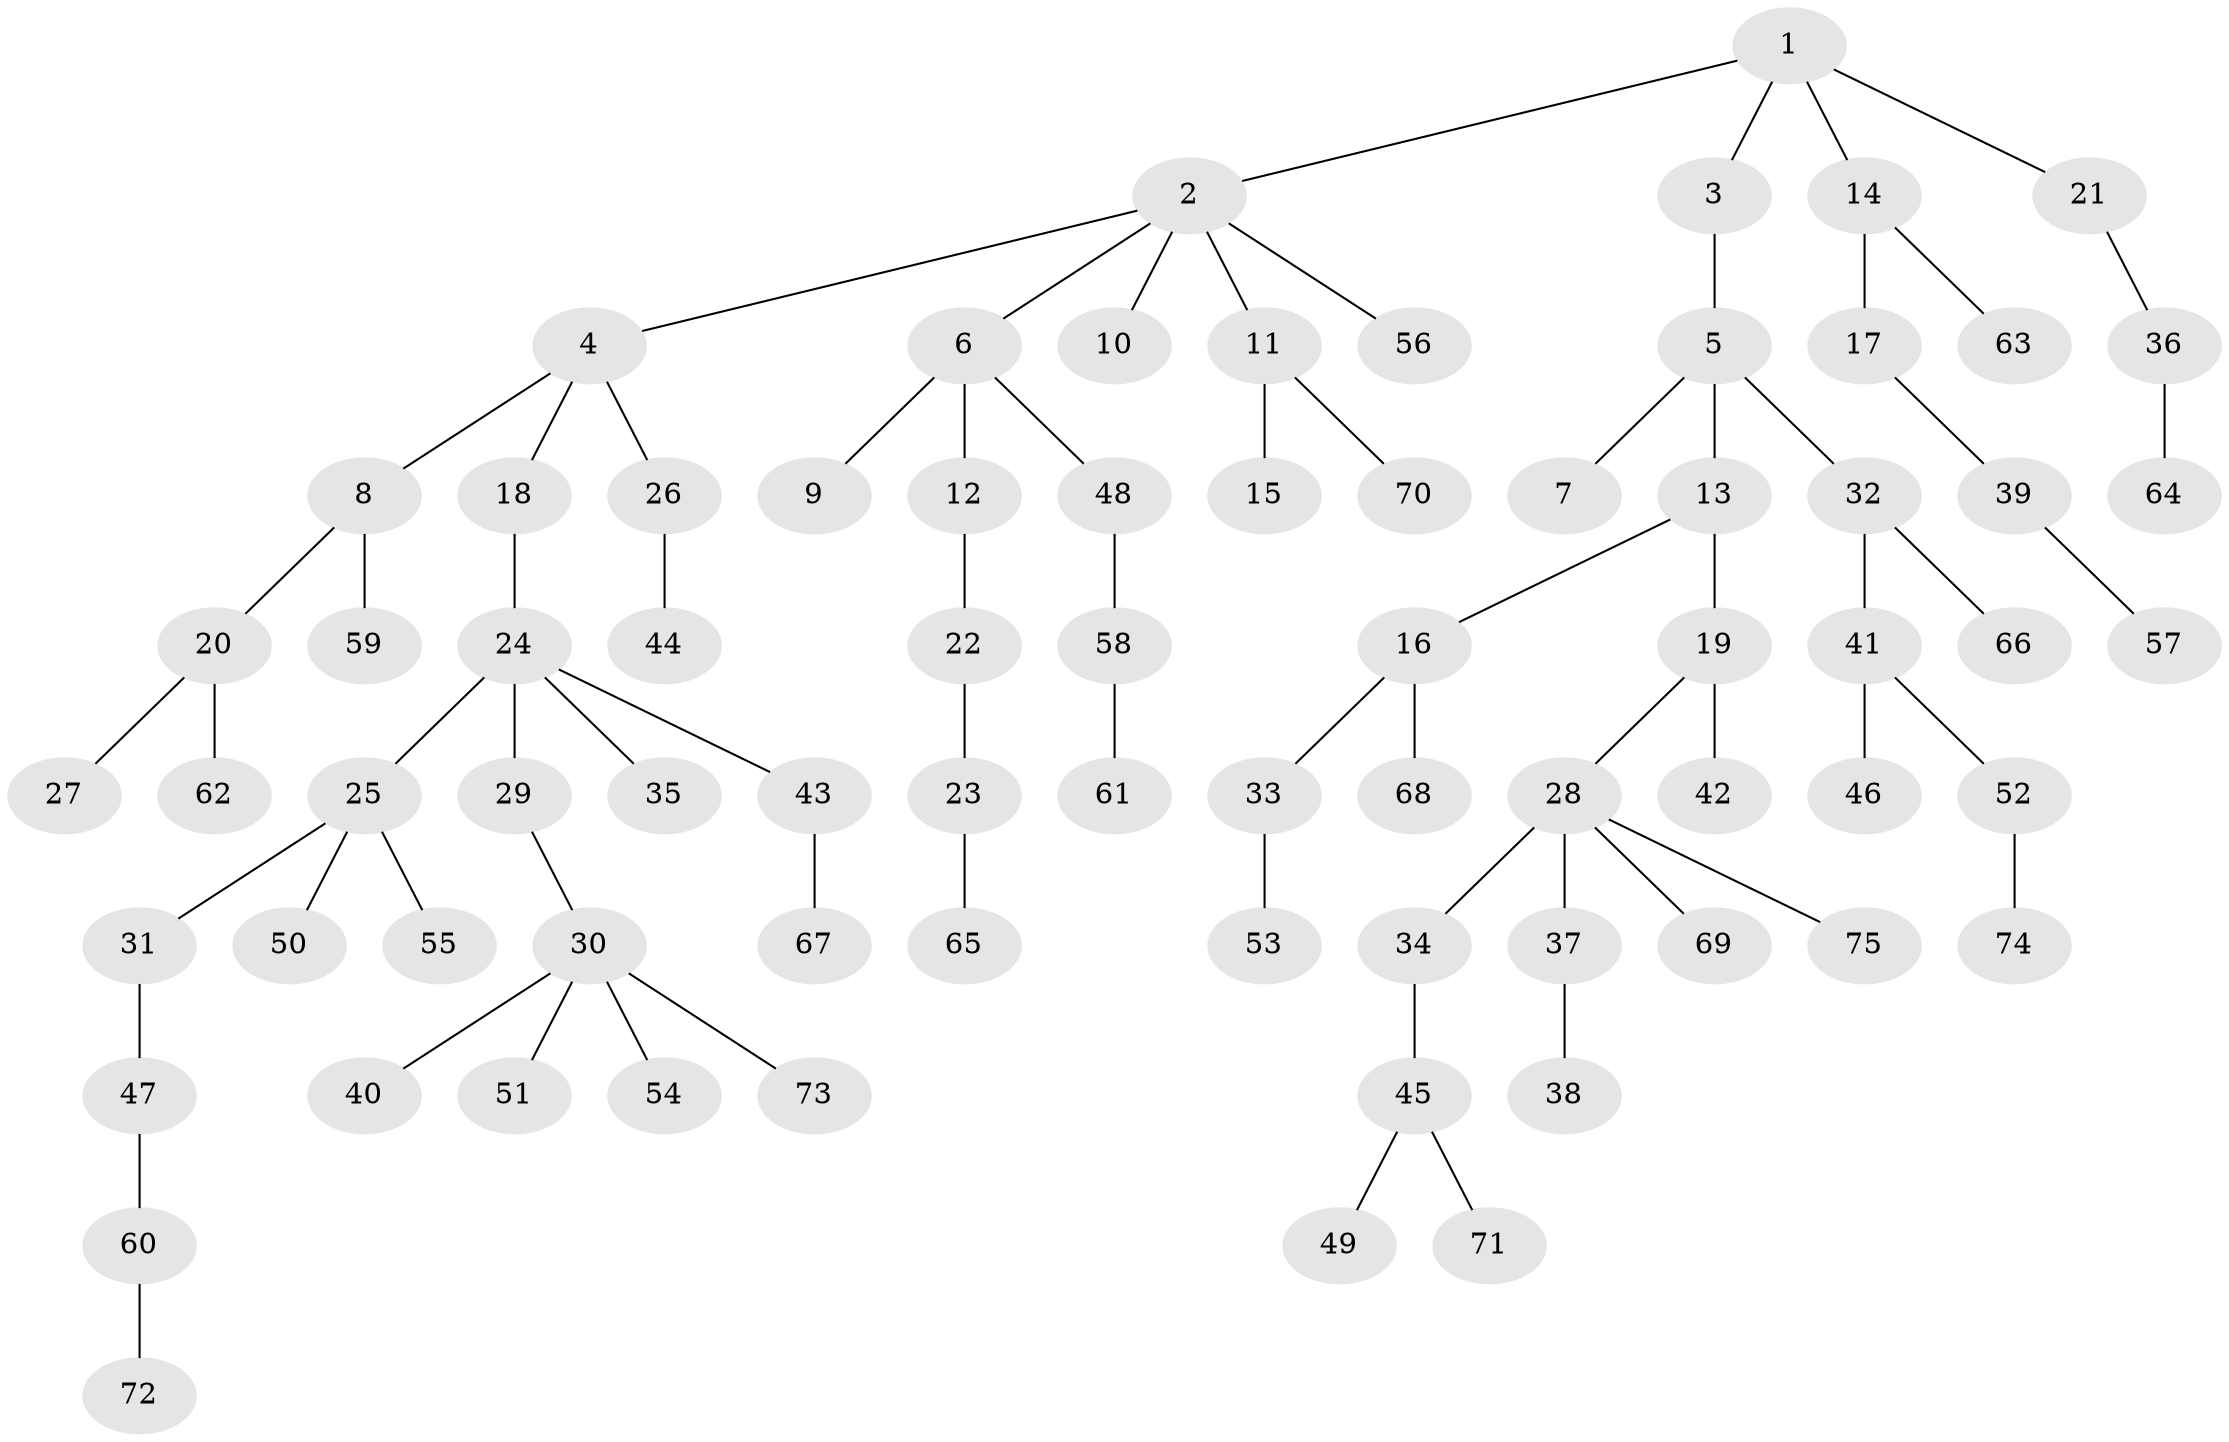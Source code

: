 // Generated by graph-tools (version 1.1) at 2025/50/03/09/25 03:50:20]
// undirected, 75 vertices, 74 edges
graph export_dot {
graph [start="1"]
  node [color=gray90,style=filled];
  1;
  2;
  3;
  4;
  5;
  6;
  7;
  8;
  9;
  10;
  11;
  12;
  13;
  14;
  15;
  16;
  17;
  18;
  19;
  20;
  21;
  22;
  23;
  24;
  25;
  26;
  27;
  28;
  29;
  30;
  31;
  32;
  33;
  34;
  35;
  36;
  37;
  38;
  39;
  40;
  41;
  42;
  43;
  44;
  45;
  46;
  47;
  48;
  49;
  50;
  51;
  52;
  53;
  54;
  55;
  56;
  57;
  58;
  59;
  60;
  61;
  62;
  63;
  64;
  65;
  66;
  67;
  68;
  69;
  70;
  71;
  72;
  73;
  74;
  75;
  1 -- 2;
  1 -- 3;
  1 -- 14;
  1 -- 21;
  2 -- 4;
  2 -- 6;
  2 -- 10;
  2 -- 11;
  2 -- 56;
  3 -- 5;
  4 -- 8;
  4 -- 18;
  4 -- 26;
  5 -- 7;
  5 -- 13;
  5 -- 32;
  6 -- 9;
  6 -- 12;
  6 -- 48;
  8 -- 20;
  8 -- 59;
  11 -- 15;
  11 -- 70;
  12 -- 22;
  13 -- 16;
  13 -- 19;
  14 -- 17;
  14 -- 63;
  16 -- 33;
  16 -- 68;
  17 -- 39;
  18 -- 24;
  19 -- 28;
  19 -- 42;
  20 -- 27;
  20 -- 62;
  21 -- 36;
  22 -- 23;
  23 -- 65;
  24 -- 25;
  24 -- 29;
  24 -- 35;
  24 -- 43;
  25 -- 31;
  25 -- 50;
  25 -- 55;
  26 -- 44;
  28 -- 34;
  28 -- 37;
  28 -- 69;
  28 -- 75;
  29 -- 30;
  30 -- 40;
  30 -- 51;
  30 -- 54;
  30 -- 73;
  31 -- 47;
  32 -- 41;
  32 -- 66;
  33 -- 53;
  34 -- 45;
  36 -- 64;
  37 -- 38;
  39 -- 57;
  41 -- 46;
  41 -- 52;
  43 -- 67;
  45 -- 49;
  45 -- 71;
  47 -- 60;
  48 -- 58;
  52 -- 74;
  58 -- 61;
  60 -- 72;
}
